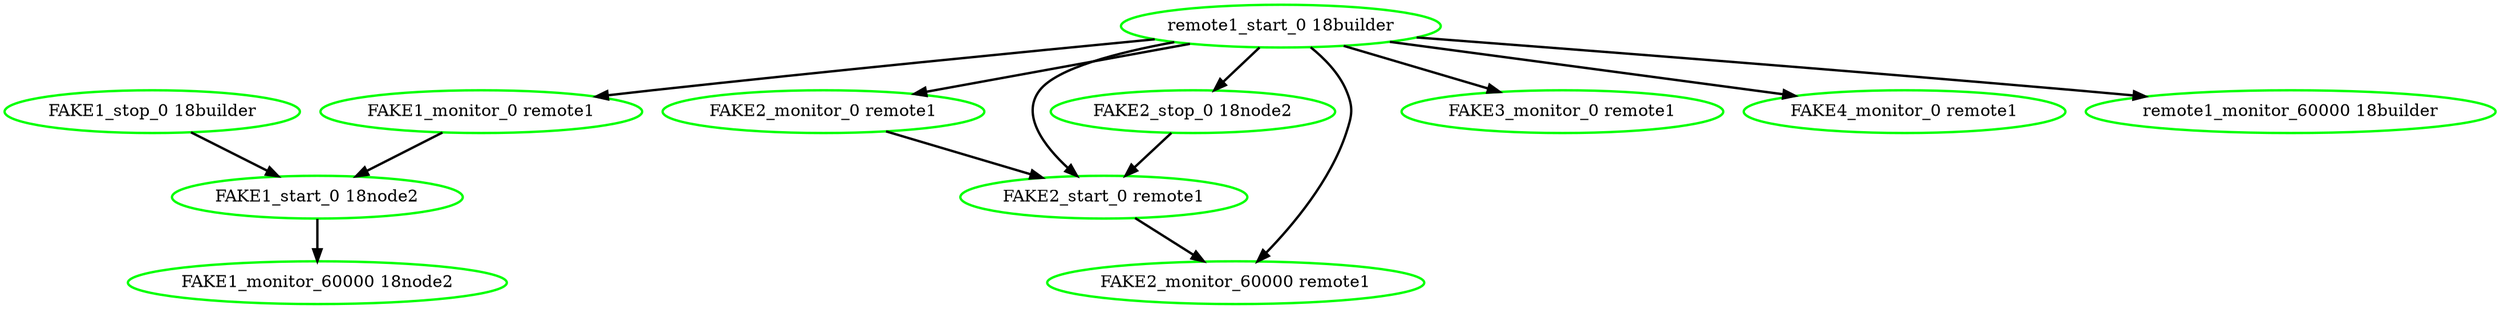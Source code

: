  digraph "g" {
"FAKE1_monitor_0 remote1" -> "FAKE1_start_0 18node2" [ style = bold]
"FAKE1_monitor_0 remote1" [ style=bold color="green" fontcolor="black"]
"FAKE1_monitor_60000 18node2" [ style=bold color="green" fontcolor="black"]
"FAKE1_start_0 18node2" -> "FAKE1_monitor_60000 18node2" [ style = bold]
"FAKE1_start_0 18node2" [ style=bold color="green" fontcolor="black"]
"FAKE1_stop_0 18builder" -> "FAKE1_start_0 18node2" [ style = bold]
"FAKE1_stop_0 18builder" [ style=bold color="green" fontcolor="black"]
"FAKE2_monitor_0 remote1" -> "FAKE2_start_0 remote1" [ style = bold]
"FAKE2_monitor_0 remote1" [ style=bold color="green" fontcolor="black"]
"FAKE2_monitor_60000 remote1" [ style=bold color="green" fontcolor="black"]
"FAKE2_start_0 remote1" -> "FAKE2_monitor_60000 remote1" [ style = bold]
"FAKE2_start_0 remote1" [ style=bold color="green" fontcolor="black"]
"FAKE2_stop_0 18node2" -> "FAKE2_start_0 remote1" [ style = bold]
"FAKE2_stop_0 18node2" [ style=bold color="green" fontcolor="black"]
"FAKE3_monitor_0 remote1" [ style=bold color="green" fontcolor="black"]
"FAKE4_monitor_0 remote1" [ style=bold color="green" fontcolor="black"]
"remote1_monitor_60000 18builder" [ style=bold color="green" fontcolor="black"]
"remote1_start_0 18builder" -> "FAKE1_monitor_0 remote1" [ style = bold]
"remote1_start_0 18builder" -> "FAKE2_monitor_0 remote1" [ style = bold]
"remote1_start_0 18builder" -> "FAKE2_monitor_60000 remote1" [ style = bold]
"remote1_start_0 18builder" -> "FAKE2_start_0 remote1" [ style = bold]
"remote1_start_0 18builder" -> "FAKE2_stop_0 18node2" [ style = bold]
"remote1_start_0 18builder" -> "FAKE3_monitor_0 remote1" [ style = bold]
"remote1_start_0 18builder" -> "FAKE4_monitor_0 remote1" [ style = bold]
"remote1_start_0 18builder" -> "remote1_monitor_60000 18builder" [ style = bold]
"remote1_start_0 18builder" [ style=bold color="green" fontcolor="black"]
}

